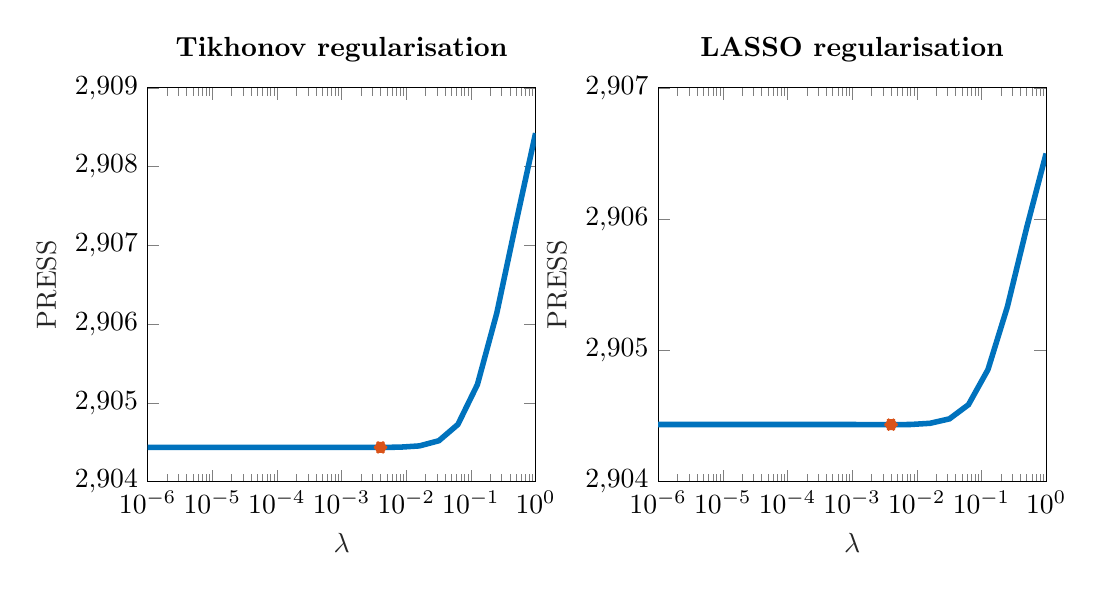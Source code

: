 % This file was created by matlab2tikz.
%
\definecolor{mycolor1}{rgb}{0.0,0.447,0.741}%
\definecolor{mycolor2}{rgb}{0.85,0.325,0.098}%
%
\begin{tikzpicture}

\begin{axis}[%
width=4.927cm,
height=5cm,
at={(0cm,0cm)},
scale only axis,
xmode=log,
xmin=1e-06,
xmax=1,
xminorticks=true,
xlabel style={font=\color{white!15!black}},
xlabel={$\lambda$},
ymin=2904,
ymax=2909,
ylabel style={font=\color{white!15!black}},
ylabel={PRESS},
axis background/.style={fill=white},
title style={font=\bfseries},
title={Tikhonov regularisation}
]
\addplot [color=mycolor1, line width=2.0pt, forget plot]
  table[row sep=crcr]{%
1e-06	2904.435\\
1.995e-06	2904.435\\
3.981e-06	2904.435\\
7.943e-06	2904.435\\
1.585e-05	2904.435\\
3.162e-05	2904.435\\
6.31e-05	2904.435\\
0.0	2904.435\\
0.0	2904.435\\
0.001	2904.435\\
0.001	2904.434\\
0.002	2904.434\\
0.004	2904.434\\
0.008	2904.437\\
0.016	2904.453\\
0.032	2904.519\\
0.063	2904.726\\
0.126	2905.232\\
0.251	2906.138\\
0.501	2907.296\\
1	2908.425\\
};
\addplot [color=mycolor2, line width=3.0pt, draw=none, mark=asterisk, mark options={solid, mycolor2}, forget plot]
  table[row sep=crcr]{%
0.004	2904.434\\
};
\end{axis}

\begin{axis}[%
width=4.927cm,
height=5cm,
at={(6.484cm,0cm)},
scale only axis,
xmode=log,
xmin=1e-06,
xmax=1,
xminorticks=true,
xlabel style={font=\color{white!15!black}},
xlabel={$\lambda$},
ymin=2904,
ymax=2907,
ylabel style={font=\color{white!15!black}},
ylabel={PRESS},
axis background/.style={fill=white},
title style={font=\bfseries},
title={LASSO regularisation}
]
\addplot [color=mycolor1, line width=2.0pt, forget plot]
  table[row sep=crcr]{%
1e-06	2904.435\\
1.995e-06	2904.435\\
3.981e-06	2904.435\\
7.943e-06	2904.435\\
1.585e-05	2904.435\\
3.162e-05	2904.435\\
6.31e-05	2904.435\\
0.0	2904.435\\
0.0	2904.435\\
0.001	2904.435\\
0.001	2904.435\\
0.002	2904.434\\
0.004	2904.434\\
0.008	2904.435\\
0.016	2904.444\\
0.032	2904.478\\
0.063	2904.586\\
0.126	2904.853\\
0.251	2905.33\\
0.501	2905.936\\
1	2906.5\\
};
\addplot [color=mycolor2, line width=3.0pt, draw=none, mark=asterisk, mark options={solid, mycolor2}, forget plot]
  table[row sep=crcr]{%
0.004	2904.434\\
};
\end{axis}
\end{tikzpicture}%